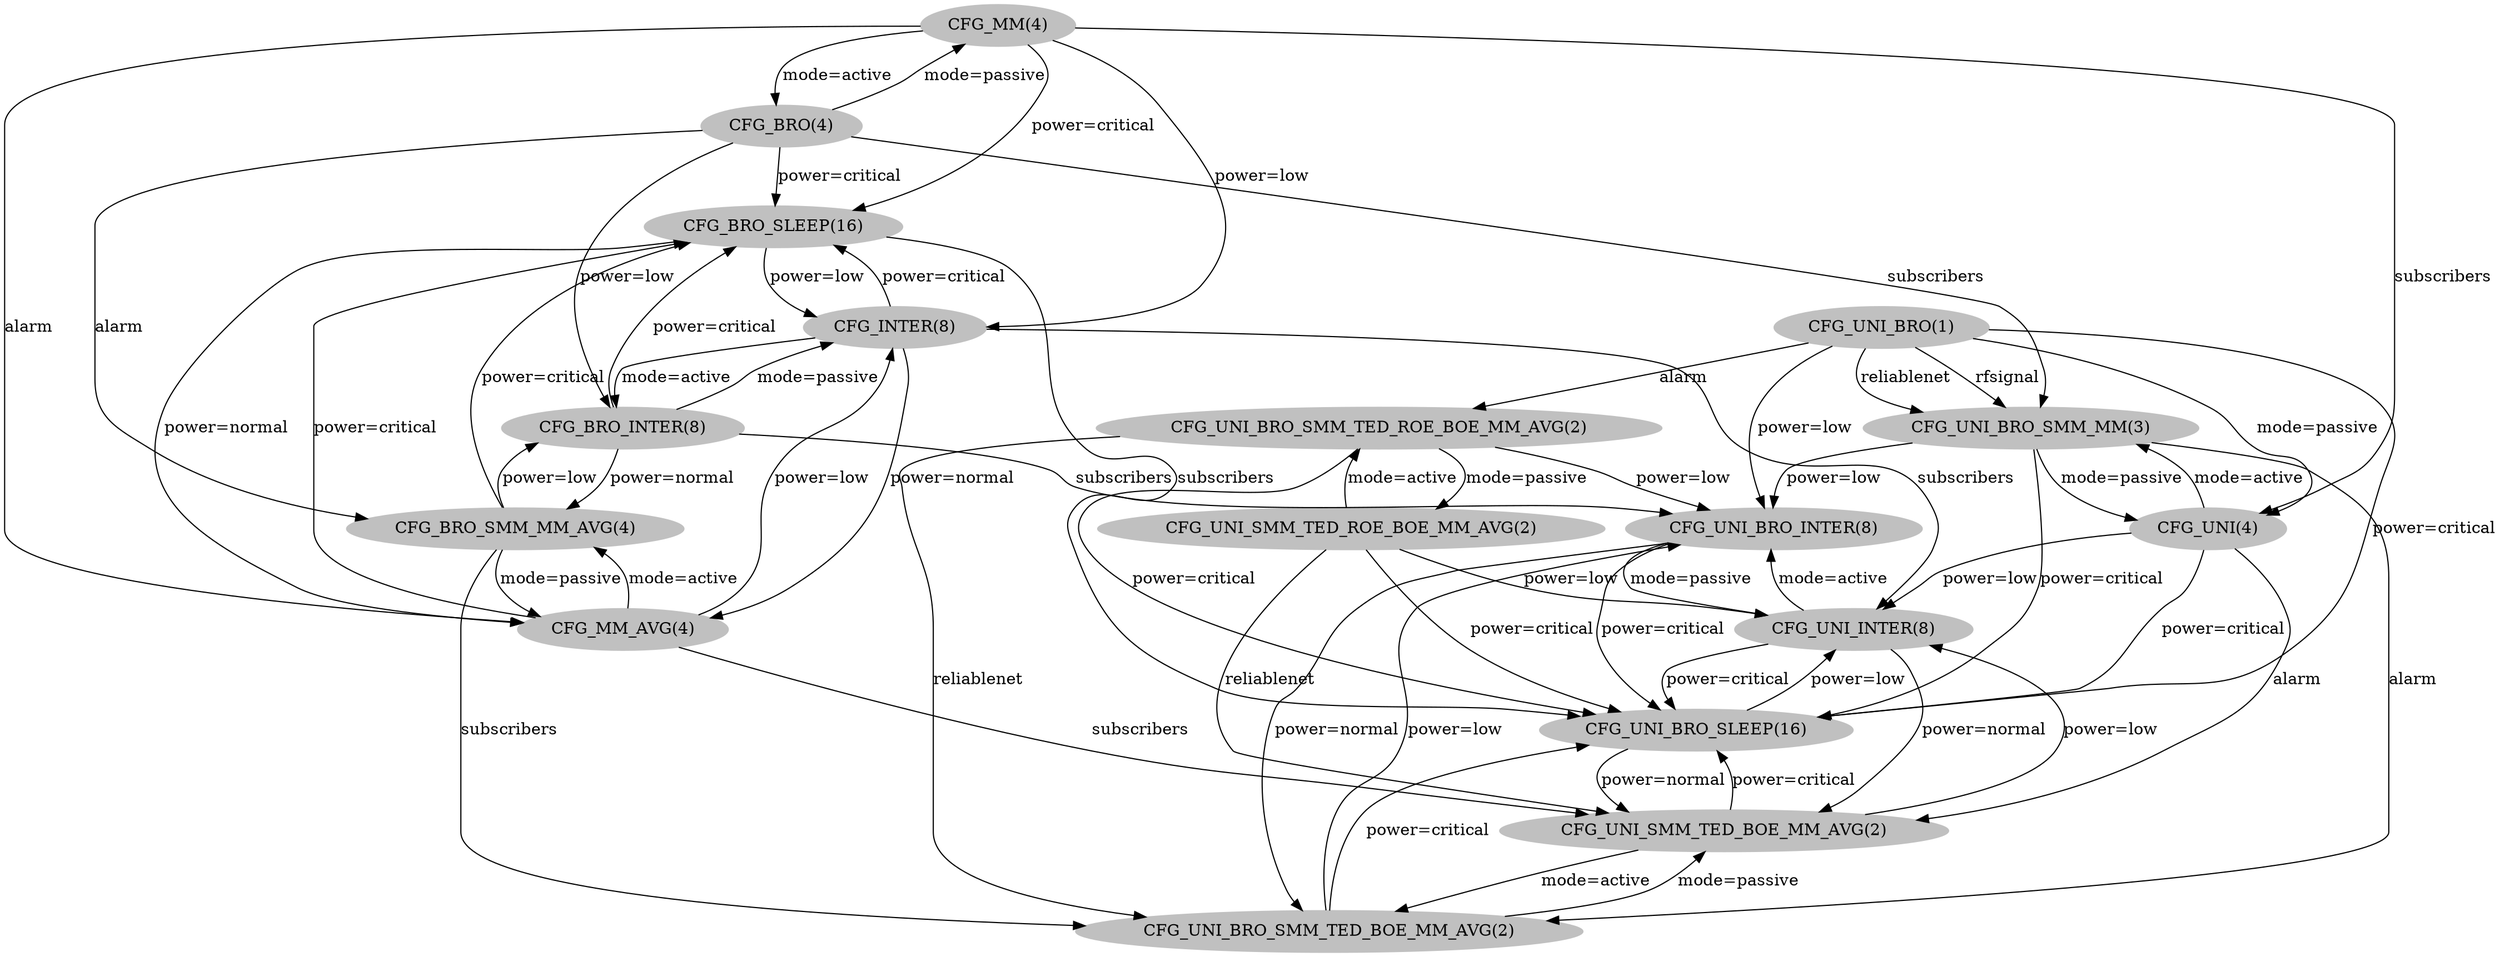 digraph adaptation_sm {
node [color=grey, style=filled];
CFG_UNI_BRO_SMM_MM[ label = "CFG_UNI_BRO_SMM_MM(3)" ];
CFG_INTER[ label = "CFG_INTER(8)" ];
CFG_BRO[ label = "CFG_BRO(4)" ];
CFG_UNI_BRO_INTER[ label = "CFG_UNI_BRO_INTER(8)" ];
CFG_BRO_SLEEP[ label = "CFG_BRO_SLEEP(16)" ];
CFG_UNI_BRO[ label = "CFG_UNI_BRO(1)" ];
CFG_UNI_BRO_SMM_TED_ROE_BOE_MM_AVG[ label = "CFG_UNI_BRO_SMM_TED_ROE_BOE_MM_AVG(2)" ];
CFG_MM[ label = "CFG_MM(4)" ];
CFG_UNI_SMM_TED_ROE_BOE_MM_AVG[ label = "CFG_UNI_SMM_TED_ROE_BOE_MM_AVG(2)" ];
CFG_UNI_SMM_TED_BOE_MM_AVG[ label = "CFG_UNI_SMM_TED_BOE_MM_AVG(2)" ];
CFG_UNI_INTER[ label = "CFG_UNI_INTER(8)" ];
CFG_BRO_SMM_MM_AVG[ label = "CFG_BRO_SMM_MM_AVG(4)" ];
CFG_UNI_BRO_SLEEP[ label = "CFG_UNI_BRO_SLEEP(16)" ];
CFG_UNI_BRO_SMM_TED_BOE_MM_AVG[ label = "CFG_UNI_BRO_SMM_TED_BOE_MM_AVG(2)" ];
CFG_MM_AVG[ label = "CFG_MM_AVG(4)" ];
CFG_BRO_INTER[ label = "CFG_BRO_INTER(8)" ];
CFG_UNI[ label = "CFG_UNI(4)" ];
CFG_UNI_BRO_SMM_MM -> CFG_UNI_BRO_INTER[ label = "power=low" ];
CFG_UNI_BRO_SMM_MM -> CFG_UNI_BRO_SLEEP[ label = "power=critical" ];
CFG_UNI_BRO_SMM_MM -> CFG_UNI_BRO_SMM_TED_BOE_MM_AVG[ label = "alarm" ];
CFG_UNI_BRO_SMM_MM -> CFG_UNI[ label = "mode=passive" ];
CFG_INTER -> CFG_BRO_SLEEP[ label = "power=critical" ];
CFG_INTER -> CFG_UNI_INTER[ label = "subscribers" ];
CFG_INTER -> CFG_MM_AVG[ label = "power=normal" ];
CFG_INTER -> CFG_BRO_INTER[ label = "mode=active" ];
CFG_BRO -> CFG_UNI_BRO_SMM_MM[ label = "subscribers" ];
CFG_BRO -> CFG_BRO_SLEEP[ label = "power=critical" ];
CFG_BRO -> CFG_MM[ label = "mode=passive" ];
CFG_BRO -> CFG_BRO_SMM_MM_AVG[ label = "alarm" ];
CFG_BRO -> CFG_BRO_INTER[ label = "power=low" ];
CFG_UNI_BRO_INTER -> CFG_UNI_INTER[ label = "mode=passive" ];
CFG_UNI_BRO_INTER -> CFG_UNI_BRO_SLEEP[ label = "power=critical" ];
CFG_UNI_BRO_INTER -> CFG_UNI_BRO_SMM_TED_BOE_MM_AVG[ label = "power=normal" ];
CFG_BRO_SLEEP -> CFG_INTER[ label = "power=low" ];
CFG_BRO_SLEEP -> CFG_UNI_BRO_SLEEP[ label = "subscribers" ];
CFG_BRO_SLEEP -> CFG_MM_AVG[ label = "power=normal" ];
CFG_UNI_BRO -> CFG_UNI_BRO_SMM_MM[ label = "reliablenet" ];
CFG_UNI_BRO -> CFG_UNI_BRO_SMM_MM[ label = "rfsignal" ];
CFG_UNI_BRO -> CFG_UNI_BRO_INTER[ label = "power=low" ];
CFG_UNI_BRO -> CFG_UNI_BRO_SMM_TED_ROE_BOE_MM_AVG[ label = "alarm" ];
CFG_UNI_BRO -> CFG_UNI_BRO_SLEEP[ label = "power=critical" ];
CFG_UNI_BRO -> CFG_UNI[ label = "mode=passive" ];
CFG_UNI_BRO_SMM_TED_ROE_BOE_MM_AVG -> CFG_UNI_BRO_INTER[ label = "power=low" ];
CFG_UNI_BRO_SMM_TED_ROE_BOE_MM_AVG -> CFG_UNI_SMM_TED_ROE_BOE_MM_AVG[ label = "mode=passive" ];
CFG_UNI_BRO_SMM_TED_ROE_BOE_MM_AVG -> CFG_UNI_BRO_SLEEP[ label = "power=critical" ];
CFG_UNI_BRO_SMM_TED_ROE_BOE_MM_AVG -> CFG_UNI_BRO_SMM_TED_BOE_MM_AVG[ label = "reliablenet" ];
CFG_MM -> CFG_INTER[ label = "power=low" ];
CFG_MM -> CFG_BRO[ label = "mode=active" ];
CFG_MM -> CFG_BRO_SLEEP[ label = "power=critical" ];
CFG_MM -> CFG_MM_AVG[ label = "alarm" ];
CFG_MM -> CFG_UNI[ label = "subscribers" ];
CFG_UNI_SMM_TED_ROE_BOE_MM_AVG -> CFG_UNI_BRO_SMM_TED_ROE_BOE_MM_AVG[ label = "mode=active" ];
CFG_UNI_SMM_TED_ROE_BOE_MM_AVG -> CFG_UNI_SMM_TED_BOE_MM_AVG[ label = "reliablenet" ];
CFG_UNI_SMM_TED_ROE_BOE_MM_AVG -> CFG_UNI_INTER[ label = "power=low" ];
CFG_UNI_SMM_TED_ROE_BOE_MM_AVG -> CFG_UNI_BRO_SLEEP[ label = "power=critical" ];
CFG_UNI_SMM_TED_BOE_MM_AVG -> CFG_UNI_INTER[ label = "power=low" ];
CFG_UNI_SMM_TED_BOE_MM_AVG -> CFG_UNI_BRO_SLEEP[ label = "power=critical" ];
CFG_UNI_SMM_TED_BOE_MM_AVG -> CFG_UNI_BRO_SMM_TED_BOE_MM_AVG[ label = "mode=active" ];
CFG_UNI_INTER -> CFG_UNI_BRO_INTER[ label = "mode=active" ];
CFG_UNI_INTER -> CFG_UNI_SMM_TED_BOE_MM_AVG[ label = "power=normal" ];
CFG_UNI_INTER -> CFG_UNI_BRO_SLEEP[ label = "power=critical" ];
CFG_BRO_SMM_MM_AVG -> CFG_BRO_SLEEP[ label = "power=critical" ];
CFG_BRO_SMM_MM_AVG -> CFG_UNI_BRO_SMM_TED_BOE_MM_AVG[ label = "subscribers" ];
CFG_BRO_SMM_MM_AVG -> CFG_MM_AVG[ label = "mode=passive" ];
CFG_BRO_SMM_MM_AVG -> CFG_BRO_INTER[ label = "power=low" ];
CFG_UNI_BRO_SLEEP -> CFG_UNI_SMM_TED_BOE_MM_AVG[ label = "power=normal" ];
CFG_UNI_BRO_SLEEP -> CFG_UNI_INTER[ label = "power=low" ];
CFG_UNI_BRO_SMM_TED_BOE_MM_AVG -> CFG_UNI_BRO_INTER[ label = "power=low" ];
CFG_UNI_BRO_SMM_TED_BOE_MM_AVG -> CFG_UNI_SMM_TED_BOE_MM_AVG[ label = "mode=passive" ];
CFG_UNI_BRO_SMM_TED_BOE_MM_AVG -> CFG_UNI_BRO_SLEEP[ label = "power=critical" ];
CFG_MM_AVG -> CFG_INTER[ label = "power=low" ];
CFG_MM_AVG -> CFG_BRO_SLEEP[ label = "power=critical" ];
CFG_MM_AVG -> CFG_UNI_SMM_TED_BOE_MM_AVG[ label = "subscribers" ];
CFG_MM_AVG -> CFG_BRO_SMM_MM_AVG[ label = "mode=active" ];
CFG_BRO_INTER -> CFG_INTER[ label = "mode=passive" ];
CFG_BRO_INTER -> CFG_UNI_BRO_INTER[ label = "subscribers" ];
CFG_BRO_INTER -> CFG_BRO_SLEEP[ label = "power=critical" ];
CFG_BRO_INTER -> CFG_BRO_SMM_MM_AVG[ label = "power=normal" ];
CFG_UNI -> CFG_UNI_BRO_SMM_MM[ label = "mode=active" ];
CFG_UNI -> CFG_UNI_SMM_TED_BOE_MM_AVG[ label = "alarm" ];
CFG_UNI -> CFG_UNI_INTER[ label = "power=low" ];
CFG_UNI -> CFG_UNI_BRO_SLEEP[ label = "power=critical" ];
}
